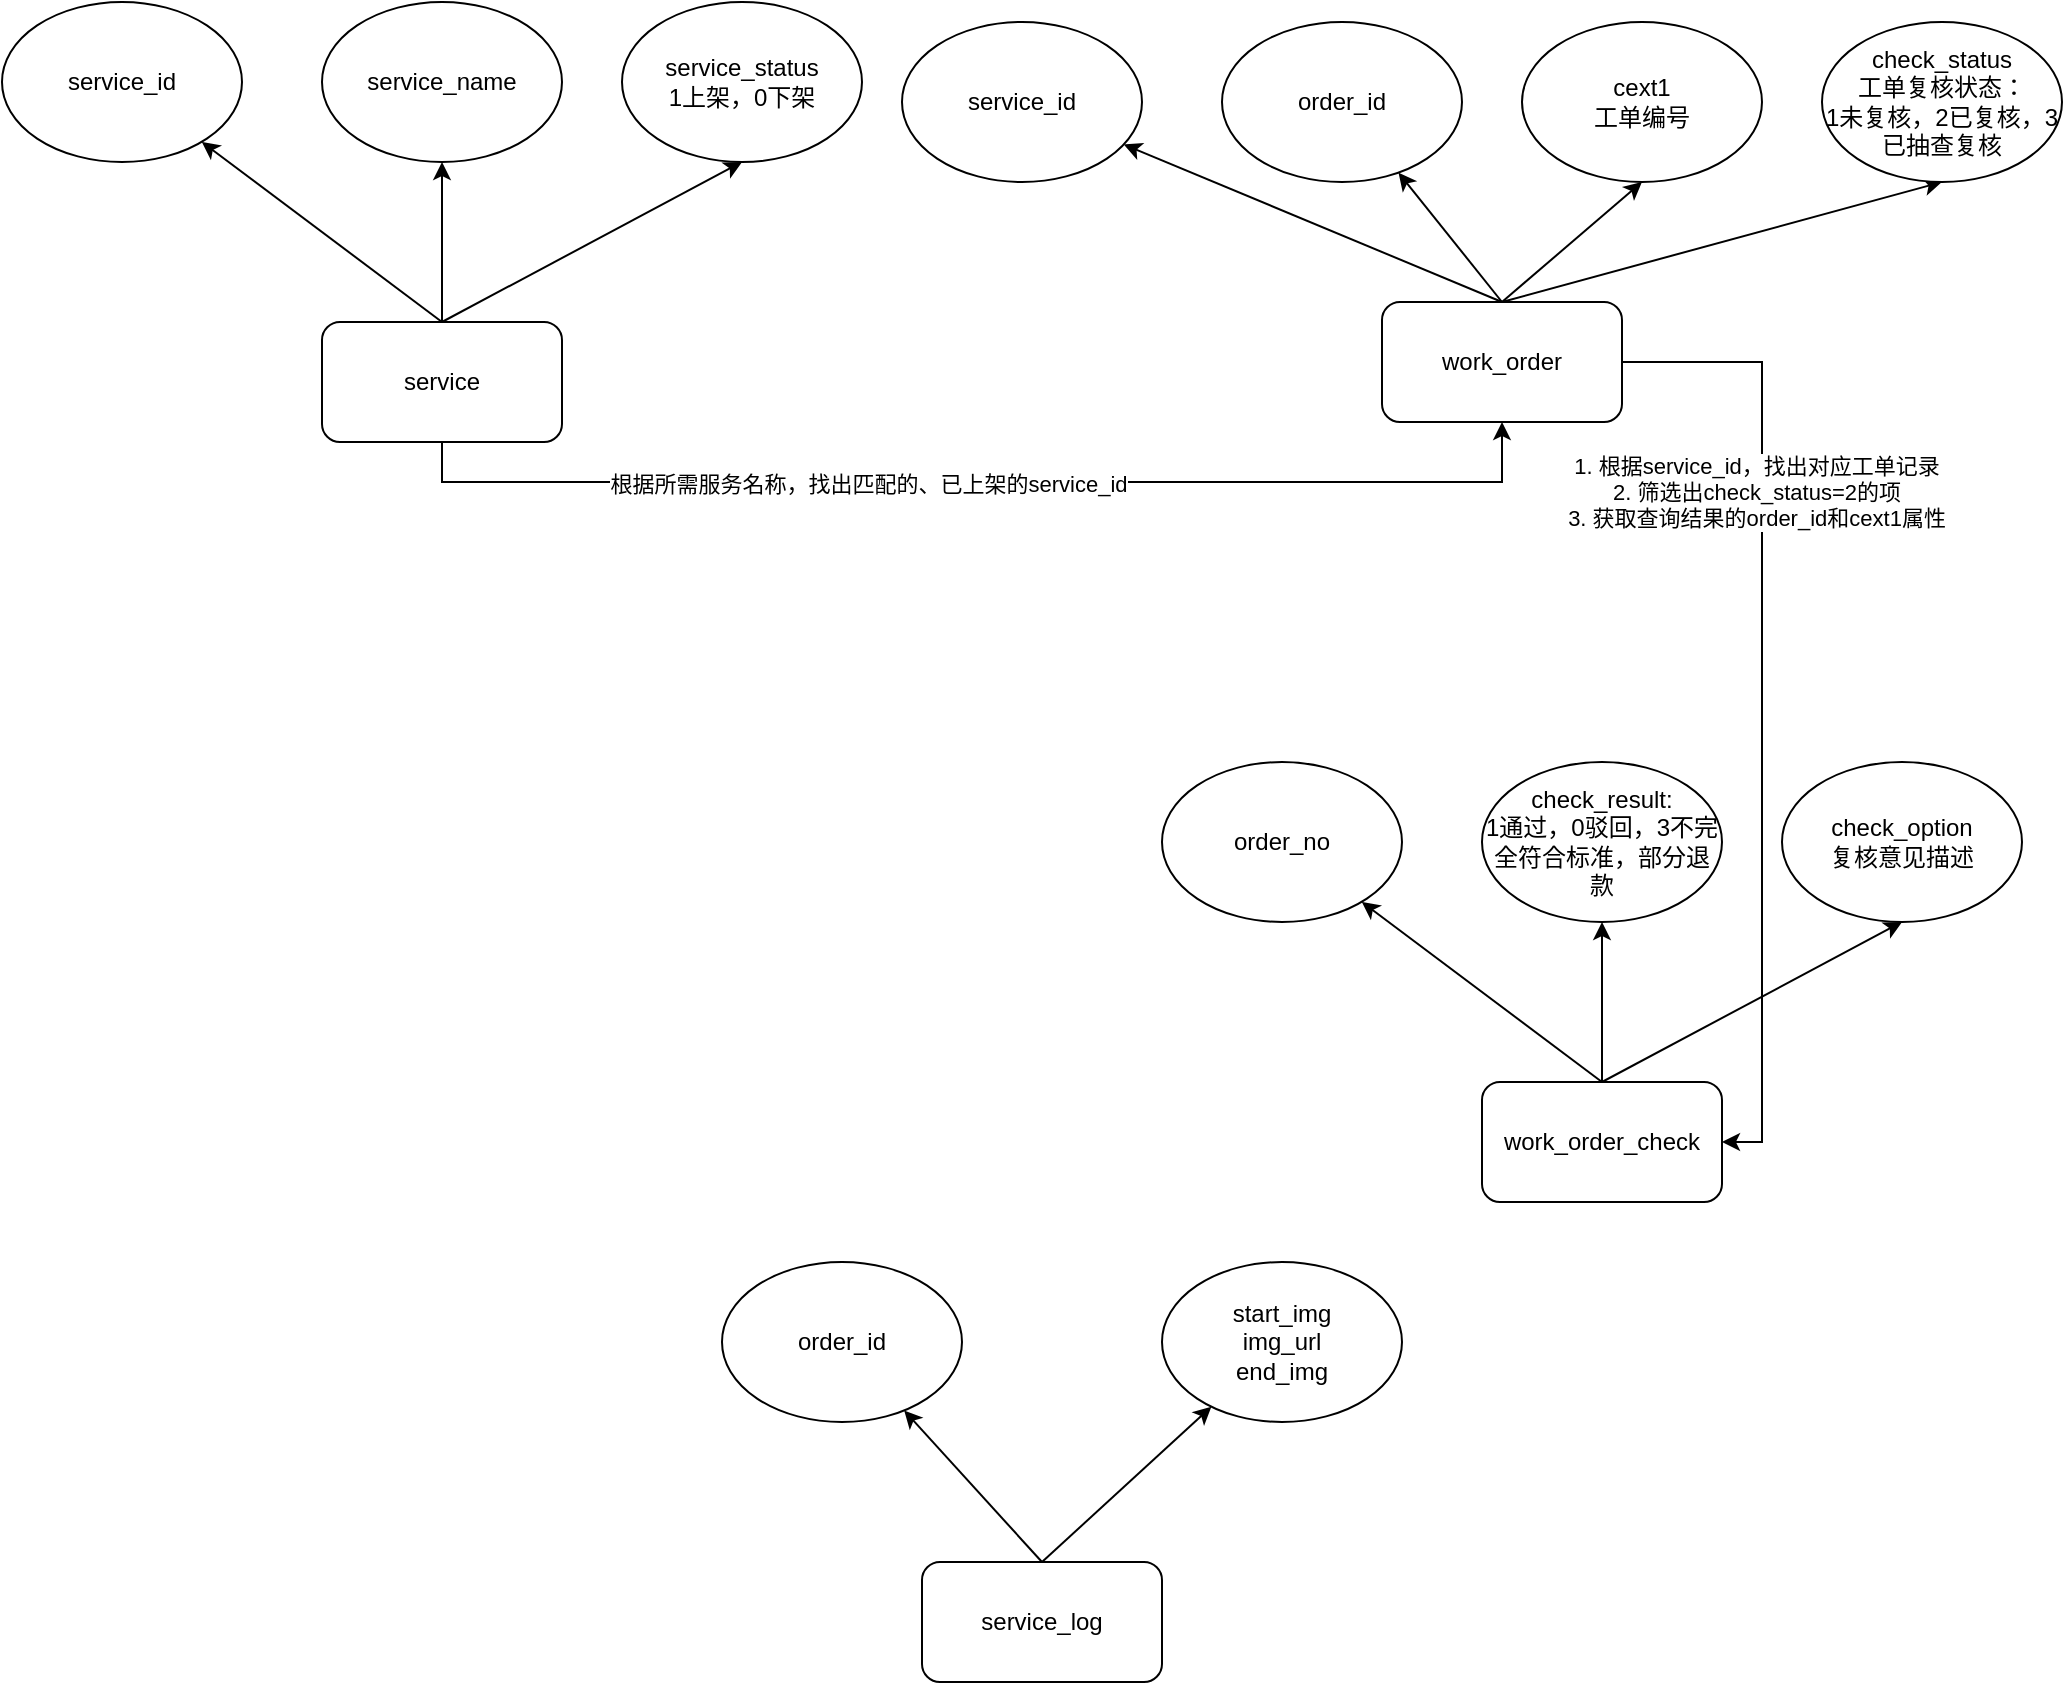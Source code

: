 <mxfile version="24.7.17">
  <diagram name="第 1 页" id="xmvy1-ESeEZ3ZNPqH_cW">
    <mxGraphModel dx="1365" dy="788" grid="1" gridSize="10" guides="1" tooltips="1" connect="1" arrows="1" fold="1" page="1" pageScale="1" pageWidth="827" pageHeight="1169" math="0" shadow="0">
      <root>
        <mxCell id="0" />
        <mxCell id="1" parent="0" />
        <mxCell id="6F4WIK_tuikPwrHk3wV7-35" style="edgeStyle=orthogonalEdgeStyle;rounded=0;orthogonalLoop=1;jettySize=auto;html=1;exitX=0.5;exitY=1;exitDx=0;exitDy=0;entryX=0.5;entryY=1;entryDx=0;entryDy=0;" edge="1" parent="1" source="0qa-NJbj4pNz9Wg9-7FD-1" target="6F4WIK_tuikPwrHk3wV7-6">
          <mxGeometry relative="1" as="geometry" />
        </mxCell>
        <mxCell id="6F4WIK_tuikPwrHk3wV7-36" value="根据所需服务名称，找出匹配的、已上架的service_id" style="edgeLabel;html=1;align=center;verticalAlign=middle;resizable=0;points=[];" vertex="1" connectable="0" parent="6F4WIK_tuikPwrHk3wV7-35">
          <mxGeometry x="-0.197" y="-1" relative="1" as="geometry">
            <mxPoint as="offset" />
          </mxGeometry>
        </mxCell>
        <mxCell id="0qa-NJbj4pNz9Wg9-7FD-1" value="service" style="rounded=1;whiteSpace=wrap;html=1;" parent="1" vertex="1">
          <mxGeometry x="230" y="200" width="120" height="60" as="geometry" />
        </mxCell>
        <mxCell id="0qa-NJbj4pNz9Wg9-7FD-2" value="" style="endArrow=classic;html=1;rounded=0;exitX=0.5;exitY=0;exitDx=0;exitDy=0;" parent="1" source="0qa-NJbj4pNz9Wg9-7FD-1" target="0qa-NJbj4pNz9Wg9-7FD-3" edge="1">
          <mxGeometry width="50" height="50" relative="1" as="geometry">
            <mxPoint x="390" y="430" as="sourcePoint" />
            <mxPoint x="440" y="380" as="targetPoint" />
          </mxGeometry>
        </mxCell>
        <mxCell id="0qa-NJbj4pNz9Wg9-7FD-3" value="service_id" style="ellipse;whiteSpace=wrap;html=1;" parent="1" vertex="1">
          <mxGeometry x="70" y="40" width="120" height="80" as="geometry" />
        </mxCell>
        <mxCell id="0qa-NJbj4pNz9Wg9-7FD-4" value="" style="endArrow=classic;html=1;rounded=0;exitX=0.5;exitY=0;exitDx=0;exitDy=0;" parent="1" source="0qa-NJbj4pNz9Wg9-7FD-1" target="0qa-NJbj4pNz9Wg9-7FD-5" edge="1">
          <mxGeometry width="50" height="50" relative="1" as="geometry">
            <mxPoint x="420" y="200" as="sourcePoint" />
            <mxPoint x="600" y="380" as="targetPoint" />
          </mxGeometry>
        </mxCell>
        <mxCell id="0qa-NJbj4pNz9Wg9-7FD-5" value="service_name" style="ellipse;whiteSpace=wrap;html=1;" parent="1" vertex="1">
          <mxGeometry x="230" y="40" width="120" height="80" as="geometry" />
        </mxCell>
        <mxCell id="0qa-NJbj4pNz9Wg9-7FD-6" value="service_status&lt;div&gt;1上架，0下架&lt;/div&gt;" style="ellipse;whiteSpace=wrap;html=1;" parent="1" vertex="1">
          <mxGeometry x="380" y="40" width="120" height="80" as="geometry" />
        </mxCell>
        <mxCell id="0qa-NJbj4pNz9Wg9-7FD-7" value="" style="endArrow=classic;html=1;rounded=0;exitX=0.5;exitY=0;exitDx=0;exitDy=0;entryX=0.5;entryY=1;entryDx=0;entryDy=0;" parent="1" source="0qa-NJbj4pNz9Wg9-7FD-1" target="0qa-NJbj4pNz9Wg9-7FD-6" edge="1">
          <mxGeometry width="50" height="50" relative="1" as="geometry">
            <mxPoint x="270" y="210" as="sourcePoint" />
            <mxPoint x="290" y="129" as="targetPoint" />
          </mxGeometry>
        </mxCell>
        <mxCell id="6F4WIK_tuikPwrHk3wV7-15" style="rounded=0;orthogonalLoop=1;jettySize=auto;html=1;exitX=0.5;exitY=0;exitDx=0;exitDy=0;entryX=0.5;entryY=1;entryDx=0;entryDy=0;" edge="1" parent="1" source="6F4WIK_tuikPwrHk3wV7-6" target="6F4WIK_tuikPwrHk3wV7-13">
          <mxGeometry relative="1" as="geometry" />
        </mxCell>
        <mxCell id="6F4WIK_tuikPwrHk3wV7-41" style="edgeStyle=orthogonalEdgeStyle;rounded=0;orthogonalLoop=1;jettySize=auto;html=1;exitX=1;exitY=0.5;exitDx=0;exitDy=0;entryX=1;entryY=0.5;entryDx=0;entryDy=0;" edge="1" parent="1" source="6F4WIK_tuikPwrHk3wV7-6" target="6F4WIK_tuikPwrHk3wV7-28">
          <mxGeometry relative="1" as="geometry" />
        </mxCell>
        <mxCell id="6F4WIK_tuikPwrHk3wV7-42" value="1. 根据service_id，找出对应工单记录&lt;div&gt;2. 筛选出check_status=2的项&lt;/div&gt;&lt;div&gt;3. 获取查询结果的order_id和cext1属性&lt;/div&gt;" style="edgeLabel;html=1;align=center;verticalAlign=middle;resizable=0;points=[];" vertex="1" connectable="0" parent="6F4WIK_tuikPwrHk3wV7-41">
          <mxGeometry x="-0.438" y="-3" relative="1" as="geometry">
            <mxPoint as="offset" />
          </mxGeometry>
        </mxCell>
        <mxCell id="6F4WIK_tuikPwrHk3wV7-6" value="work_order" style="rounded=1;whiteSpace=wrap;html=1;" vertex="1" parent="1">
          <mxGeometry x="760" y="190" width="120" height="60" as="geometry" />
        </mxCell>
        <mxCell id="6F4WIK_tuikPwrHk3wV7-7" value="" style="endArrow=classic;html=1;rounded=0;exitX=0.5;exitY=0;exitDx=0;exitDy=0;" edge="1" parent="1" source="6F4WIK_tuikPwrHk3wV7-6" target="6F4WIK_tuikPwrHk3wV7-8">
          <mxGeometry width="50" height="50" relative="1" as="geometry">
            <mxPoint x="840" y="440" as="sourcePoint" />
            <mxPoint x="890" y="390" as="targetPoint" />
          </mxGeometry>
        </mxCell>
        <mxCell id="6F4WIK_tuikPwrHk3wV7-8" value="service_id" style="ellipse;whiteSpace=wrap;html=1;" vertex="1" parent="1">
          <mxGeometry x="520" y="50" width="120" height="80" as="geometry" />
        </mxCell>
        <mxCell id="6F4WIK_tuikPwrHk3wV7-9" value="" style="endArrow=classic;html=1;rounded=0;exitX=0.5;exitY=0;exitDx=0;exitDy=0;" edge="1" parent="1" source="6F4WIK_tuikPwrHk3wV7-6" target="6F4WIK_tuikPwrHk3wV7-10">
          <mxGeometry width="50" height="50" relative="1" as="geometry">
            <mxPoint x="870" y="210" as="sourcePoint" />
            <mxPoint x="1050" y="390" as="targetPoint" />
          </mxGeometry>
        </mxCell>
        <mxCell id="6F4WIK_tuikPwrHk3wV7-10" value="order_id" style="ellipse;whiteSpace=wrap;html=1;" vertex="1" parent="1">
          <mxGeometry x="680" y="50" width="120" height="80" as="geometry" />
        </mxCell>
        <mxCell id="6F4WIK_tuikPwrHk3wV7-11" value="cext1&lt;br&gt;工单编号" style="ellipse;whiteSpace=wrap;html=1;" vertex="1" parent="1">
          <mxGeometry x="830" y="50" width="120" height="80" as="geometry" />
        </mxCell>
        <mxCell id="6F4WIK_tuikPwrHk3wV7-12" value="" style="endArrow=classic;html=1;rounded=0;exitX=0.5;exitY=0;exitDx=0;exitDy=0;entryX=0.5;entryY=1;entryDx=0;entryDy=0;" edge="1" parent="1" source="6F4WIK_tuikPwrHk3wV7-6" target="6F4WIK_tuikPwrHk3wV7-11">
          <mxGeometry width="50" height="50" relative="1" as="geometry">
            <mxPoint x="720" y="220" as="sourcePoint" />
            <mxPoint x="740" y="139" as="targetPoint" />
          </mxGeometry>
        </mxCell>
        <mxCell id="6F4WIK_tuikPwrHk3wV7-13" value="check_status&lt;br&gt;工单复核状态：&lt;br&gt;1未复核，2已复核，3已抽查复核" style="ellipse;whiteSpace=wrap;html=1;" vertex="1" parent="1">
          <mxGeometry x="980" y="50" width="120" height="80" as="geometry" />
        </mxCell>
        <mxCell id="6F4WIK_tuikPwrHk3wV7-16" value="service_log" style="rounded=1;whiteSpace=wrap;html=1;" vertex="1" parent="1">
          <mxGeometry x="530" y="820" width="120" height="60" as="geometry" />
        </mxCell>
        <mxCell id="6F4WIK_tuikPwrHk3wV7-17" value="" style="endArrow=classic;html=1;rounded=0;exitX=0.5;exitY=0;exitDx=0;exitDy=0;" edge="1" parent="1" source="6F4WIK_tuikPwrHk3wV7-16" target="6F4WIK_tuikPwrHk3wV7-18">
          <mxGeometry width="50" height="50" relative="1" as="geometry">
            <mxPoint x="750" y="1060" as="sourcePoint" />
            <mxPoint x="800" y="1010" as="targetPoint" />
          </mxGeometry>
        </mxCell>
        <mxCell id="6F4WIK_tuikPwrHk3wV7-18" value="order_id" style="ellipse;whiteSpace=wrap;html=1;" vertex="1" parent="1">
          <mxGeometry x="430" y="670" width="120" height="80" as="geometry" />
        </mxCell>
        <mxCell id="6F4WIK_tuikPwrHk3wV7-19" value="" style="endArrow=classic;html=1;rounded=0;exitX=0.5;exitY=0;exitDx=0;exitDy=0;" edge="1" parent="1" source="6F4WIK_tuikPwrHk3wV7-16" target="6F4WIK_tuikPwrHk3wV7-20">
          <mxGeometry width="50" height="50" relative="1" as="geometry">
            <mxPoint x="780" y="830" as="sourcePoint" />
            <mxPoint x="960" y="1010" as="targetPoint" />
          </mxGeometry>
        </mxCell>
        <mxCell id="6F4WIK_tuikPwrHk3wV7-20" value="start_img&lt;br&gt;img_url&lt;br&gt;end_img" style="ellipse;whiteSpace=wrap;html=1;" vertex="1" parent="1">
          <mxGeometry x="650" y="670" width="120" height="80" as="geometry" />
        </mxCell>
        <mxCell id="6F4WIK_tuikPwrHk3wV7-28" value="work_order_check" style="rounded=1;whiteSpace=wrap;html=1;" vertex="1" parent="1">
          <mxGeometry x="810" y="580" width="120" height="60" as="geometry" />
        </mxCell>
        <mxCell id="6F4WIK_tuikPwrHk3wV7-29" value="" style="endArrow=classic;html=1;rounded=0;exitX=0.5;exitY=0;exitDx=0;exitDy=0;" edge="1" parent="1" source="6F4WIK_tuikPwrHk3wV7-28" target="6F4WIK_tuikPwrHk3wV7-30">
          <mxGeometry width="50" height="50" relative="1" as="geometry">
            <mxPoint x="970" y="810" as="sourcePoint" />
            <mxPoint x="1020" y="760" as="targetPoint" />
          </mxGeometry>
        </mxCell>
        <mxCell id="6F4WIK_tuikPwrHk3wV7-30" value="order_no" style="ellipse;whiteSpace=wrap;html=1;" vertex="1" parent="1">
          <mxGeometry x="650" y="420" width="120" height="80" as="geometry" />
        </mxCell>
        <mxCell id="6F4WIK_tuikPwrHk3wV7-31" value="" style="endArrow=classic;html=1;rounded=0;exitX=0.5;exitY=0;exitDx=0;exitDy=0;" edge="1" parent="1" source="6F4WIK_tuikPwrHk3wV7-28" target="6F4WIK_tuikPwrHk3wV7-32">
          <mxGeometry width="50" height="50" relative="1" as="geometry">
            <mxPoint x="1000" y="580" as="sourcePoint" />
            <mxPoint x="1180" y="760" as="targetPoint" />
          </mxGeometry>
        </mxCell>
        <mxCell id="6F4WIK_tuikPwrHk3wV7-32" value="check_result:&lt;div&gt;1通过，0驳回，3不完全符合标准，部分退款&lt;/div&gt;" style="ellipse;whiteSpace=wrap;html=1;" vertex="1" parent="1">
          <mxGeometry x="810" y="420" width="120" height="80" as="geometry" />
        </mxCell>
        <mxCell id="6F4WIK_tuikPwrHk3wV7-33" value="check_option&lt;br&gt;复核意见描述" style="ellipse;whiteSpace=wrap;html=1;" vertex="1" parent="1">
          <mxGeometry x="960" y="420" width="120" height="80" as="geometry" />
        </mxCell>
        <mxCell id="6F4WIK_tuikPwrHk3wV7-34" value="" style="endArrow=classic;html=1;rounded=0;exitX=0.5;exitY=0;exitDx=0;exitDy=0;entryX=0.5;entryY=1;entryDx=0;entryDy=0;" edge="1" parent="1" source="6F4WIK_tuikPwrHk3wV7-28" target="6F4WIK_tuikPwrHk3wV7-33">
          <mxGeometry width="50" height="50" relative="1" as="geometry">
            <mxPoint x="850" y="590" as="sourcePoint" />
            <mxPoint x="870" y="509" as="targetPoint" />
          </mxGeometry>
        </mxCell>
      </root>
    </mxGraphModel>
  </diagram>
</mxfile>

